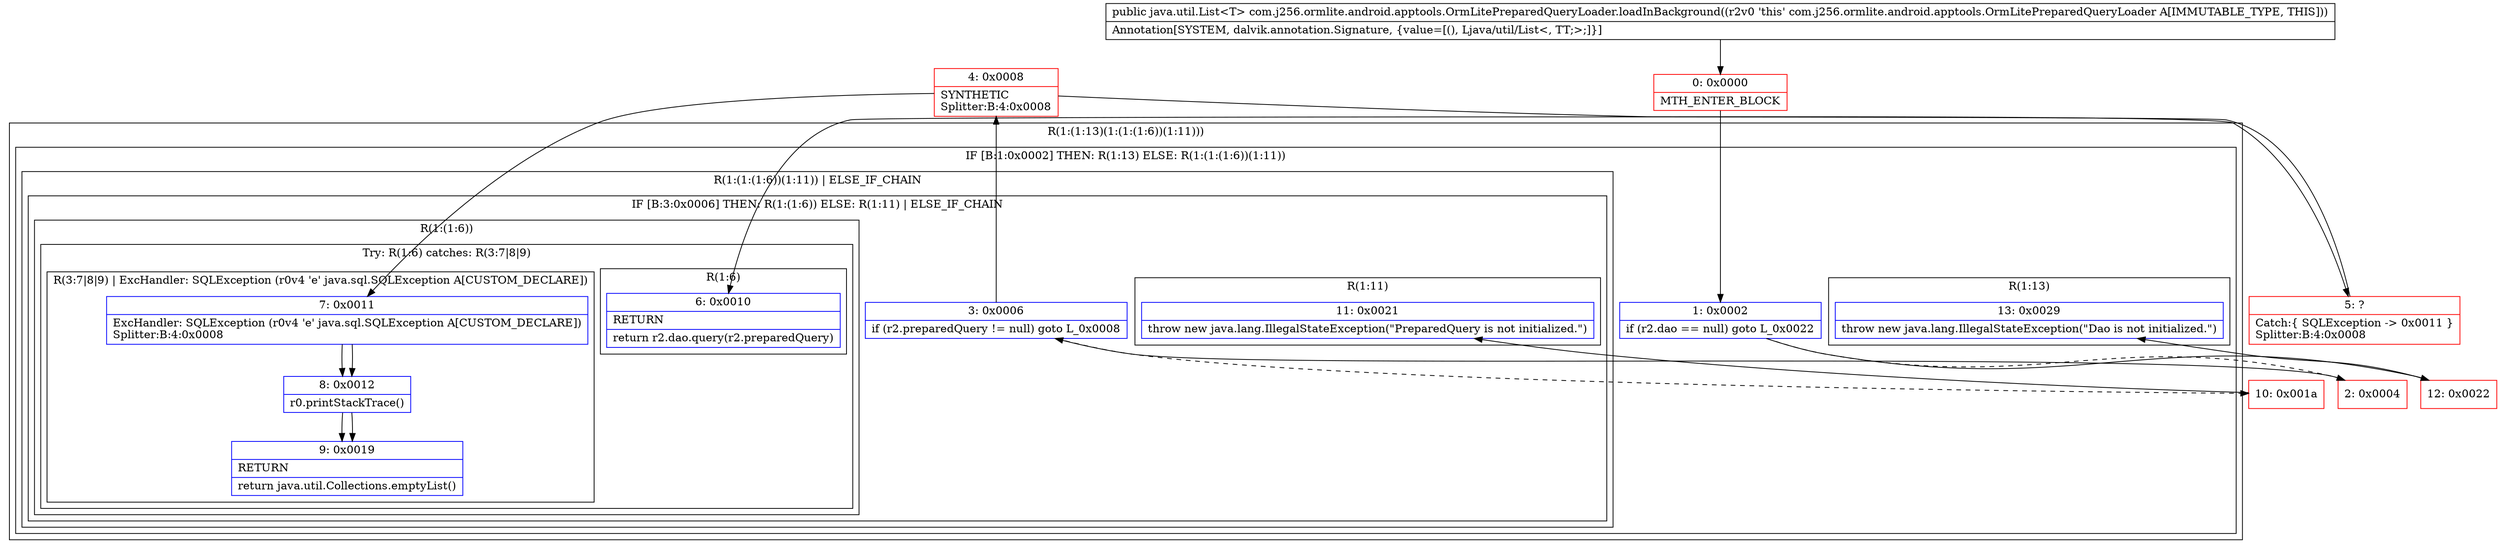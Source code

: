 digraph "CFG forcom.j256.ormlite.android.apptools.OrmLitePreparedQueryLoader.loadInBackground()Ljava\/util\/List;" {
subgraph cluster_Region_1062694377 {
label = "R(1:(1:13)(1:(1:(1:6))(1:11)))";
node [shape=record,color=blue];
subgraph cluster_IfRegion_180653343 {
label = "IF [B:1:0x0002] THEN: R(1:13) ELSE: R(1:(1:(1:6))(1:11))";
node [shape=record,color=blue];
Node_1 [shape=record,label="{1\:\ 0x0002|if (r2.dao == null) goto L_0x0022\l}"];
subgraph cluster_Region_277306600 {
label = "R(1:13)";
node [shape=record,color=blue];
Node_13 [shape=record,label="{13\:\ 0x0029|throw new java.lang.IllegalStateException(\"Dao is not initialized.\")\l}"];
}
subgraph cluster_Region_12728240 {
label = "R(1:(1:(1:6))(1:11)) | ELSE_IF_CHAIN\l";
node [shape=record,color=blue];
subgraph cluster_IfRegion_83765860 {
label = "IF [B:3:0x0006] THEN: R(1:(1:6)) ELSE: R(1:11) | ELSE_IF_CHAIN\l";
node [shape=record,color=blue];
Node_3 [shape=record,label="{3\:\ 0x0006|if (r2.preparedQuery != null) goto L_0x0008\l}"];
subgraph cluster_Region_721220497 {
label = "R(1:(1:6))";
node [shape=record,color=blue];
subgraph cluster_TryCatchRegion_3578426 {
label = "Try: R(1:6) catches: R(3:7|8|9)";
node [shape=record,color=blue];
subgraph cluster_Region_291000891 {
label = "R(1:6)";
node [shape=record,color=blue];
Node_6 [shape=record,label="{6\:\ 0x0010|RETURN\l|return r2.dao.query(r2.preparedQuery)\l}"];
}
subgraph cluster_Region_1677784958 {
label = "R(3:7|8|9) | ExcHandler: SQLException (r0v4 'e' java.sql.SQLException A[CUSTOM_DECLARE])\l";
node [shape=record,color=blue];
Node_7 [shape=record,label="{7\:\ 0x0011|ExcHandler: SQLException (r0v4 'e' java.sql.SQLException A[CUSTOM_DECLARE])\lSplitter:B:4:0x0008\l}"];
Node_8 [shape=record,label="{8\:\ 0x0012|r0.printStackTrace()\l}"];
Node_9 [shape=record,label="{9\:\ 0x0019|RETURN\l|return java.util.Collections.emptyList()\l}"];
}
}
}
subgraph cluster_Region_690876436 {
label = "R(1:11)";
node [shape=record,color=blue];
Node_11 [shape=record,label="{11\:\ 0x0021|throw new java.lang.IllegalStateException(\"PreparedQuery is not initialized.\")\l}"];
}
}
}
}
}
subgraph cluster_Region_1677784958 {
label = "R(3:7|8|9) | ExcHandler: SQLException (r0v4 'e' java.sql.SQLException A[CUSTOM_DECLARE])\l";
node [shape=record,color=blue];
Node_7 [shape=record,label="{7\:\ 0x0011|ExcHandler: SQLException (r0v4 'e' java.sql.SQLException A[CUSTOM_DECLARE])\lSplitter:B:4:0x0008\l}"];
Node_8 [shape=record,label="{8\:\ 0x0012|r0.printStackTrace()\l}"];
Node_9 [shape=record,label="{9\:\ 0x0019|RETURN\l|return java.util.Collections.emptyList()\l}"];
}
Node_0 [shape=record,color=red,label="{0\:\ 0x0000|MTH_ENTER_BLOCK\l}"];
Node_2 [shape=record,color=red,label="{2\:\ 0x0004}"];
Node_4 [shape=record,color=red,label="{4\:\ 0x0008|SYNTHETIC\lSplitter:B:4:0x0008\l}"];
Node_5 [shape=record,color=red,label="{5\:\ ?|Catch:\{ SQLException \-\> 0x0011 \}\lSplitter:B:4:0x0008\l}"];
Node_10 [shape=record,color=red,label="{10\:\ 0x001a}"];
Node_12 [shape=record,color=red,label="{12\:\ 0x0022}"];
MethodNode[shape=record,label="{public java.util.List\<T\> com.j256.ormlite.android.apptools.OrmLitePreparedQueryLoader.loadInBackground((r2v0 'this' com.j256.ormlite.android.apptools.OrmLitePreparedQueryLoader A[IMMUTABLE_TYPE, THIS]))  | Annotation[SYSTEM, dalvik.annotation.Signature, \{value=[(), Ljava\/util\/List\<, TT;\>;]\}]\l}"];
MethodNode -> Node_0;
Node_1 -> Node_2[style=dashed];
Node_1 -> Node_12;
Node_3 -> Node_4;
Node_3 -> Node_10[style=dashed];
Node_7 -> Node_8;
Node_8 -> Node_9;
Node_7 -> Node_8;
Node_8 -> Node_9;
Node_0 -> Node_1;
Node_2 -> Node_3;
Node_4 -> Node_5;
Node_4 -> Node_7;
Node_5 -> Node_6;
Node_10 -> Node_11;
Node_12 -> Node_13;
}

